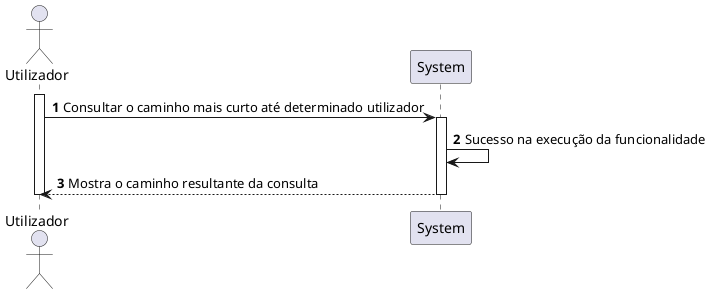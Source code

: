 @startuml
autonumber
'hide footbox

actor "Utilizador" as ua

activate ua
ua->"System": Consultar o caminho mais curto até determinado utilizador
activate "System"
"System"->"System": Sucesso na execução da funcionalidade
"System"-->ua: Mostra o caminho resultante da consulta
deactivate "System"
deactivate ua
@enduml
